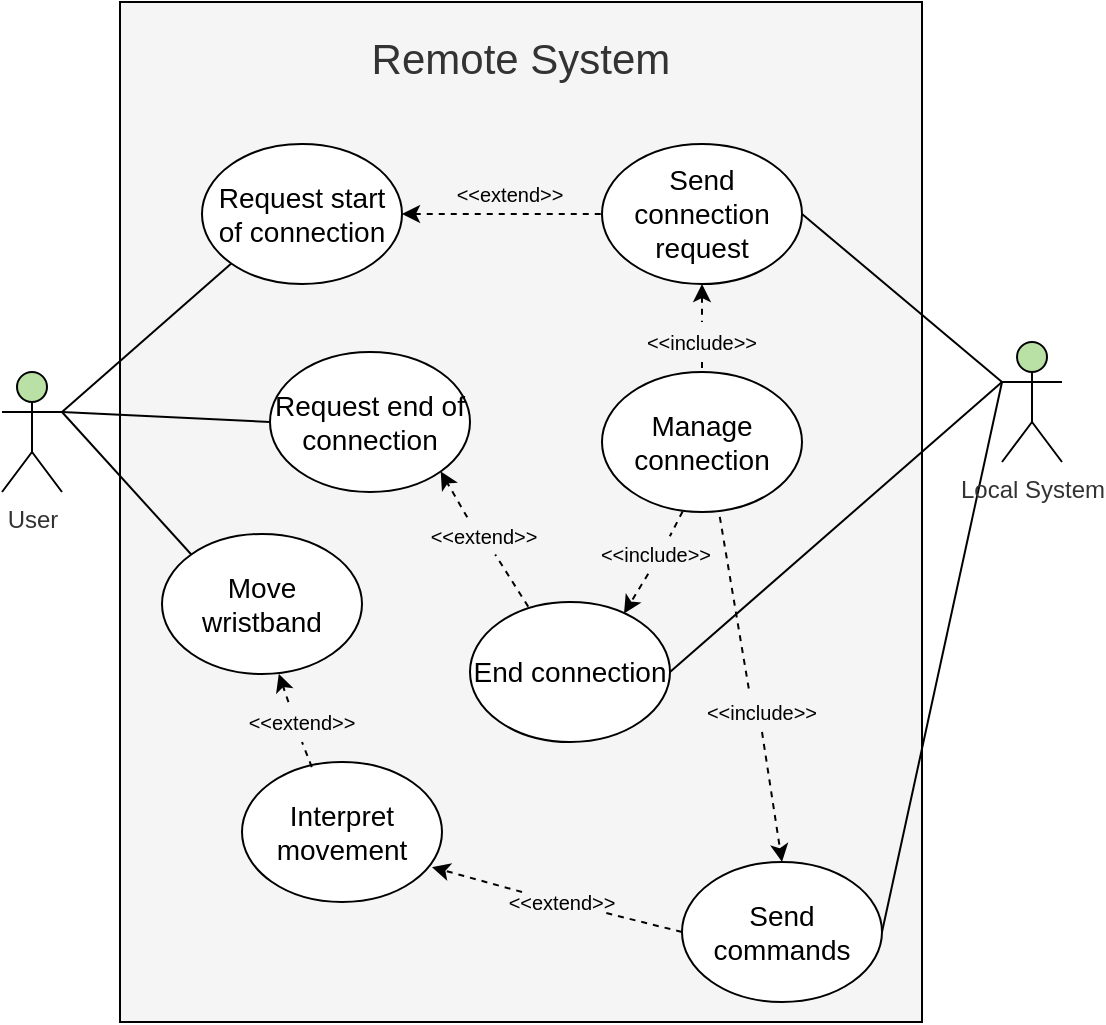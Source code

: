 <mxfile version="13.8.8" type="device"><diagram id="yKY5zshY0Kf7v4aiKJ1z" name="Page-1"><mxGraphModel dx="742" dy="778" grid="1" gridSize="10" guides="1" tooltips="1" connect="1" arrows="1" fold="1" page="1" pageScale="1" pageWidth="827" pageHeight="1169" math="0" shadow="0"><root><mxCell id="0"/><mxCell id="1" parent="0"/><mxCell id="ve_7SEL8PCiMIM_TJXDD-1" value="Remote System" style="rounded=0;whiteSpace=wrap;html=1;fontSize=21;verticalAlign=top;spacingTop=9;fillColor=#f5f5f5;fontColor=#333333;" parent="1" vertex="1"><mxGeometry x="239" y="240" width="401" height="510" as="geometry"/></mxCell><mxCell id="ve_7SEL8PCiMIM_TJXDD-13" style="rounded=0;orthogonalLoop=1;jettySize=auto;html=1;exitX=1;exitY=0.333;exitDx=0;exitDy=0;exitPerimeter=0;fontSize=14;endArrow=none;endFill=0;entryX=0;entryY=1;entryDx=0;entryDy=0;" parent="1" source="ve_7SEL8PCiMIM_TJXDD-2" target="o55pCbXVIpGo-Sqkadxh-1" edge="1"><mxGeometry relative="1" as="geometry"><mxPoint x="210" y="330" as="targetPoint"/></mxGeometry></mxCell><mxCell id="o55pCbXVIpGo-Sqkadxh-20" style="edgeStyle=none;rounded=0;orthogonalLoop=1;jettySize=auto;html=1;exitX=1;exitY=0.333;exitDx=0;exitDy=0;exitPerimeter=0;entryX=0;entryY=0;entryDx=0;entryDy=0;startArrow=none;startFill=0;endArrow=none;endFill=0;" parent="1" source="ve_7SEL8PCiMIM_TJXDD-2" target="o55pCbXVIpGo-Sqkadxh-19" edge="1"><mxGeometry relative="1" as="geometry"/></mxCell><mxCell id="o55pCbXVIpGo-Sqkadxh-30" style="edgeStyle=none;rounded=0;orthogonalLoop=1;jettySize=auto;html=1;exitX=1;exitY=0.333;exitDx=0;exitDy=0;exitPerimeter=0;entryX=0;entryY=0.5;entryDx=0;entryDy=0;startArrow=none;startFill=0;endArrow=none;endFill=0;" parent="1" source="ve_7SEL8PCiMIM_TJXDD-2" target="o55pCbXVIpGo-Sqkadxh-29" edge="1"><mxGeometry relative="1" as="geometry"/></mxCell><mxCell id="ve_7SEL8PCiMIM_TJXDD-2" value="User" style="shape=umlActor;verticalLabelPosition=bottom;verticalAlign=top;html=1;outlineConnect=0;fontColor=#333333;fillColor=#B9E0A5;" parent="1" vertex="1"><mxGeometry x="180" y="425" width="30" height="60" as="geometry"/></mxCell><mxCell id="o55pCbXVIpGo-Sqkadxh-8" style="rounded=0;orthogonalLoop=1;jettySize=auto;html=1;entryX=0;entryY=0.5;entryDx=0;entryDy=0;dashed=1;endArrow=none;endFill=0;startArrow=classic;startFill=1;" parent="1" source="o55pCbXVIpGo-Sqkadxh-1" target="o55pCbXVIpGo-Sqkadxh-7" edge="1"><mxGeometry relative="1" as="geometry"/></mxCell><mxCell id="o55pCbXVIpGo-Sqkadxh-1" value="Request start of connection" style="ellipse;whiteSpace=wrap;html=1;fontSize=14;" parent="1" vertex="1"><mxGeometry x="280" y="311" width="100" height="70" as="geometry"/></mxCell><mxCell id="o55pCbXVIpGo-Sqkadxh-10" style="rounded=0;orthogonalLoop=1;jettySize=auto;html=1;entryX=0.5;entryY=0;entryDx=0;entryDy=0;dashed=1;startArrow=none;startFill=0;endArrow=none;endFill=0;" parent="1" source="o55pCbXVIpGo-Sqkadxh-2" target="o55pCbXVIpGo-Sqkadxh-9" edge="1"><mxGeometry relative="1" as="geometry"/></mxCell><mxCell id="o55pCbXVIpGo-Sqkadxh-31" style="edgeStyle=none;rounded=0;orthogonalLoop=1;jettySize=auto;html=1;exitX=1;exitY=0.5;exitDx=0;exitDy=0;entryX=0;entryY=0.333;entryDx=0;entryDy=0;entryPerimeter=0;startArrow=none;startFill=0;endArrow=none;endFill=0;" parent="1" source="o55pCbXVIpGo-Sqkadxh-7" target="o55pCbXVIpGo-Sqkadxh-12" edge="1"><mxGeometry relative="1" as="geometry"/></mxCell><mxCell id="o55pCbXVIpGo-Sqkadxh-7" value="Send connection request" style="ellipse;whiteSpace=wrap;html=1;fontSize=14;" parent="1" vertex="1"><mxGeometry x="480" y="311" width="100" height="70" as="geometry"/></mxCell><mxCell id="o55pCbXVIpGo-Sqkadxh-15" style="edgeStyle=none;rounded=0;orthogonalLoop=1;jettySize=auto;html=1;exitX=0.5;exitY=1;exitDx=0;exitDy=0;entryX=0.5;entryY=0;entryDx=0;entryDy=0;dashed=1;startArrow=none;startFill=0;endArrow=classic;endFill=1;" parent="1" source="o55pCbXVIpGo-Sqkadxh-3" target="o55pCbXVIpGo-Sqkadxh-11" edge="1"><mxGeometry relative="1" as="geometry"/></mxCell><mxCell id="o55pCbXVIpGo-Sqkadxh-37" style="edgeStyle=none;rounded=0;orthogonalLoop=1;jettySize=auto;html=1;exitX=0.403;exitY=0.996;exitDx=0;exitDy=0;entryX=0.77;entryY=0.082;entryDx=0;entryDy=0;dashed=1;startArrow=none;startFill=0;endArrow=classic;endFill=1;exitPerimeter=0;entryPerimeter=0;" parent="1" source="o55pCbXVIpGo-Sqkadxh-38" target="o55pCbXVIpGo-Sqkadxh-32" edge="1"><mxGeometry relative="1" as="geometry"/></mxCell><mxCell id="o55pCbXVIpGo-Sqkadxh-9" value="Manage connection" style="ellipse;whiteSpace=wrap;html=1;fontSize=14;" parent="1" vertex="1"><mxGeometry x="480" y="425" width="100" height="70" as="geometry"/></mxCell><mxCell id="o55pCbXVIpGo-Sqkadxh-13" style="edgeStyle=none;rounded=0;orthogonalLoop=1;jettySize=auto;html=1;exitX=1;exitY=0.5;exitDx=0;exitDy=0;entryX=0;entryY=0.333;entryDx=0;entryDy=0;entryPerimeter=0;endArrow=none;endFill=0;" parent="1" source="o55pCbXVIpGo-Sqkadxh-11" target="o55pCbXVIpGo-Sqkadxh-12" edge="1"><mxGeometry relative="1" as="geometry"/></mxCell><mxCell id="o55pCbXVIpGo-Sqkadxh-22" style="edgeStyle=none;rounded=0;orthogonalLoop=1;jettySize=auto;html=1;exitX=0;exitY=0.25;exitDx=0;exitDy=0;entryX=0.95;entryY=0.751;entryDx=0;entryDy=0;startArrow=none;startFill=0;endArrow=classic;endFill=1;dashed=1;entryPerimeter=0;" parent="1" source="o55pCbXVIpGo-Sqkadxh-23" target="o55pCbXVIpGo-Sqkadxh-21" edge="1"><mxGeometry relative="1" as="geometry"/></mxCell><mxCell id="o55pCbXVIpGo-Sqkadxh-11" value="Send commands" style="ellipse;whiteSpace=wrap;html=1;fontSize=14;" parent="1" vertex="1"><mxGeometry x="520" y="670" width="100" height="70" as="geometry"/></mxCell><mxCell id="o55pCbXVIpGo-Sqkadxh-12" value="Local System" style="shape=umlActor;verticalLabelPosition=bottom;verticalAlign=top;html=1;outlineConnect=0;fontColor=#333333;fillColor=#B9E0A5;" parent="1" vertex="1"><mxGeometry x="680" y="410" width="30" height="60" as="geometry"/></mxCell><mxCell id="o55pCbXVIpGo-Sqkadxh-3" value="&amp;lt;&amp;lt;include&amp;gt;&amp;gt;" style="text;html=1;strokeColor=none;fillColor=none;align=center;verticalAlign=middle;whiteSpace=wrap;rounded=0;fontSize=10;rotation=0;" parent="1" vertex="1"><mxGeometry x="540" y="585" width="40" height="20" as="geometry"/></mxCell><mxCell id="o55pCbXVIpGo-Sqkadxh-16" style="edgeStyle=none;rounded=0;orthogonalLoop=1;jettySize=auto;html=1;exitX=0.589;exitY=1.035;exitDx=0;exitDy=0;entryX=0.342;entryY=0;entryDx=0;entryDy=0;dashed=1;startArrow=none;startFill=0;endArrow=none;endFill=0;entryPerimeter=0;exitPerimeter=0;" parent="1" source="o55pCbXVIpGo-Sqkadxh-9" target="o55pCbXVIpGo-Sqkadxh-3" edge="1"><mxGeometry relative="1" as="geometry"><mxPoint x="425.355" y="479.749" as="sourcePoint"/><mxPoint x="454.645" y="525.251" as="targetPoint"/></mxGeometry></mxCell><mxCell id="o55pCbXVIpGo-Sqkadxh-2" value="&amp;lt;&amp;lt;include&amp;gt;&amp;gt;" style="text;html=1;strokeColor=none;fillColor=none;align=center;verticalAlign=middle;whiteSpace=wrap;rounded=0;fontSize=10;rotation=0;" parent="1" vertex="1"><mxGeometry x="510" y="400" width="40" height="20" as="geometry"/></mxCell><mxCell id="o55pCbXVIpGo-Sqkadxh-17" style="rounded=0;orthogonalLoop=1;jettySize=auto;html=1;entryX=0.5;entryY=0;entryDx=0;entryDy=0;dashed=1;startArrow=classic;startFill=1;endArrow=none;endFill=0;" parent="1" source="o55pCbXVIpGo-Sqkadxh-7" target="o55pCbXVIpGo-Sqkadxh-2" edge="1"><mxGeometry relative="1" as="geometry"><mxPoint x="440.086" y="373.045" as="sourcePoint"/><mxPoint x="390" y="420" as="targetPoint"/></mxGeometry></mxCell><mxCell id="o55pCbXVIpGo-Sqkadxh-18" value="&amp;lt;&amp;lt;extend&amp;gt;&amp;gt;" style="text;html=1;strokeColor=none;fillColor=none;align=center;verticalAlign=middle;whiteSpace=wrap;rounded=0;fontSize=10;rotation=0;" parent="1" vertex="1"><mxGeometry x="414" y="326" width="40" height="20" as="geometry"/></mxCell><mxCell id="o55pCbXVIpGo-Sqkadxh-19" value="Move wristband" style="ellipse;whiteSpace=wrap;html=1;fontSize=14;" parent="1" vertex="1"><mxGeometry x="260" y="506" width="100" height="70" as="geometry"/></mxCell><mxCell id="o55pCbXVIpGo-Sqkadxh-26" style="edgeStyle=none;rounded=0;orthogonalLoop=1;jettySize=auto;html=1;exitX=0.331;exitY=0.004;exitDx=0;exitDy=0;entryX=0.584;entryY=0.999;entryDx=0;entryDy=0;entryPerimeter=0;dashed=1;startArrow=none;startFill=0;endArrow=classic;endFill=1;exitPerimeter=0;" parent="1" source="o55pCbXVIpGo-Sqkadxh-27" target="o55pCbXVIpGo-Sqkadxh-19" edge="1"><mxGeometry relative="1" as="geometry"/></mxCell><mxCell id="o55pCbXVIpGo-Sqkadxh-21" value="Interpret movement" style="ellipse;whiteSpace=wrap;html=1;fontSize=14;" parent="1" vertex="1"><mxGeometry x="300" y="620" width="100" height="70" as="geometry"/></mxCell><mxCell id="o55pCbXVIpGo-Sqkadxh-23" value="&amp;lt;&amp;lt;extend&amp;gt;&amp;gt;" style="text;html=1;strokeColor=none;fillColor=none;align=center;verticalAlign=middle;whiteSpace=wrap;rounded=0;fontSize=10;rotation=0;" parent="1" vertex="1"><mxGeometry x="440" y="680" width="40" height="20" as="geometry"/></mxCell><mxCell id="o55pCbXVIpGo-Sqkadxh-25" style="edgeStyle=none;rounded=0;orthogonalLoop=1;jettySize=auto;html=1;exitX=0;exitY=0.5;exitDx=0;exitDy=0;entryX=1;entryY=0.75;entryDx=0;entryDy=0;startArrow=none;startFill=0;endArrow=none;endFill=0;dashed=1;" parent="1" source="o55pCbXVIpGo-Sqkadxh-11" target="o55pCbXVIpGo-Sqkadxh-23" edge="1"><mxGeometry relative="1" as="geometry"><mxPoint x="474.645" y="569.749" as="sourcePoint"/><mxPoint x="445.355" y="610.251" as="targetPoint"/></mxGeometry></mxCell><mxCell id="o55pCbXVIpGo-Sqkadxh-27" value="&amp;lt;&amp;lt;extend&amp;gt;&amp;gt;" style="text;html=1;strokeColor=none;fillColor=none;align=center;verticalAlign=middle;whiteSpace=wrap;rounded=0;fontSize=10;rotation=0;" parent="1" vertex="1"><mxGeometry x="310" y="590" width="40" height="20" as="geometry"/></mxCell><mxCell id="o55pCbXVIpGo-Sqkadxh-28" style="edgeStyle=none;rounded=0;orthogonalLoop=1;jettySize=auto;html=1;exitX=0.349;exitY=0.036;exitDx=0;exitDy=0;entryX=0.5;entryY=1;entryDx=0;entryDy=0;dashed=1;startArrow=none;startFill=0;endArrow=none;endFill=0;exitPerimeter=0;" parent="1" source="o55pCbXVIpGo-Sqkadxh-21" target="o55pCbXVIpGo-Sqkadxh-27" edge="1"><mxGeometry relative="1" as="geometry"><mxPoint x="374.524" y="610.336" as="sourcePoint"/><mxPoint x="345.7" y="574.89" as="targetPoint"/></mxGeometry></mxCell><mxCell id="o55pCbXVIpGo-Sqkadxh-29" value="Request end of connection" style="ellipse;whiteSpace=wrap;html=1;fontSize=14;" parent="1" vertex="1"><mxGeometry x="314" y="415" width="100" height="70" as="geometry"/></mxCell><mxCell id="o55pCbXVIpGo-Sqkadxh-34" style="edgeStyle=none;rounded=0;orthogonalLoop=1;jettySize=auto;html=1;exitX=0.291;exitY=0.033;exitDx=0;exitDy=0;entryX=1;entryY=1;entryDx=0;entryDy=0;startArrow=none;startFill=0;endArrow=classic;endFill=1;dashed=1;exitPerimeter=0;" parent="1" source="o55pCbXVIpGo-Sqkadxh-35" target="o55pCbXVIpGo-Sqkadxh-29" edge="1"><mxGeometry relative="1" as="geometry"/></mxCell><mxCell id="o55pCbXVIpGo-Sqkadxh-36" style="edgeStyle=none;rounded=0;orthogonalLoop=1;jettySize=auto;html=1;exitX=1;exitY=0.5;exitDx=0;exitDy=0;entryX=0;entryY=0.333;entryDx=0;entryDy=0;entryPerimeter=0;startArrow=none;startFill=0;endArrow=none;endFill=0;" parent="1" source="o55pCbXVIpGo-Sqkadxh-32" target="o55pCbXVIpGo-Sqkadxh-12" edge="1"><mxGeometry relative="1" as="geometry"/></mxCell><mxCell id="o55pCbXVIpGo-Sqkadxh-32" value="End connection" style="ellipse;whiteSpace=wrap;html=1;fontSize=14;" parent="1" vertex="1"><mxGeometry x="414" y="540" width="100" height="70" as="geometry"/></mxCell><mxCell id="o55pCbXVIpGo-Sqkadxh-38" value="&amp;lt;&amp;lt;include&amp;gt;&amp;gt;" style="text;html=1;strokeColor=none;fillColor=none;align=center;verticalAlign=middle;whiteSpace=wrap;rounded=0;fontSize=10;rotation=0;" parent="1" vertex="1"><mxGeometry x="487" y="506" width="40" height="20" as="geometry"/></mxCell><mxCell id="o55pCbXVIpGo-Sqkadxh-39" style="edgeStyle=none;rounded=0;orthogonalLoop=1;jettySize=auto;html=1;exitX=0.403;exitY=0.996;exitDx=0;exitDy=0;entryX=0.673;entryY=0.058;entryDx=0;entryDy=0;dashed=1;startArrow=none;startFill=0;endArrow=none;endFill=0;exitPerimeter=0;entryPerimeter=0;" parent="1" source="o55pCbXVIpGo-Sqkadxh-9" target="o55pCbXVIpGo-Sqkadxh-38" edge="1"><mxGeometry relative="1" as="geometry"><mxPoint x="520.3" y="494.72" as="sourcePoint"/><mxPoint x="495.496" y="544.35" as="targetPoint"/></mxGeometry></mxCell><mxCell id="o55pCbXVIpGo-Sqkadxh-35" value="&amp;lt;&amp;lt;extend&amp;gt;&amp;gt;" style="text;html=1;strokeColor=none;fillColor=none;align=center;verticalAlign=middle;whiteSpace=wrap;rounded=0;fontSize=10;rotation=0;" parent="1" vertex="1"><mxGeometry x="401" y="497" width="40" height="20" as="geometry"/></mxCell><mxCell id="o55pCbXVIpGo-Sqkadxh-40" style="edgeStyle=none;rounded=0;orthogonalLoop=1;jettySize=auto;html=1;exitX=0.291;exitY=0.033;exitDx=0;exitDy=0;entryX=0.64;entryY=0.962;entryDx=0;entryDy=0;startArrow=none;startFill=0;endArrow=none;endFill=0;dashed=1;exitPerimeter=0;entryPerimeter=0;" parent="1" source="o55pCbXVIpGo-Sqkadxh-32" target="o55pCbXVIpGo-Sqkadxh-35" edge="1"><mxGeometry relative="1" as="geometry"><mxPoint x="443.1" y="542.31" as="sourcePoint"/><mxPoint x="399.496" y="474.65" as="targetPoint"/></mxGeometry></mxCell></root></mxGraphModel></diagram></mxfile>